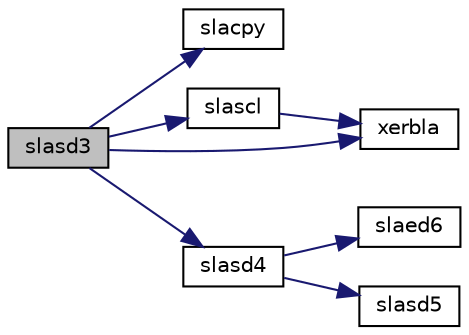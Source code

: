 digraph "slasd3"
{
 // LATEX_PDF_SIZE
  edge [fontname="Helvetica",fontsize="10",labelfontname="Helvetica",labelfontsize="10"];
  node [fontname="Helvetica",fontsize="10",shape=record];
  rankdir="LR";
  Node1 [label="slasd3",height=0.2,width=0.4,color="black", fillcolor="grey75", style="filled", fontcolor="black",tooltip="SLASD3 finds all square roots of the roots of the secular equation, as defined by the values in D and..."];
  Node1 -> Node2 [color="midnightblue",fontsize="10",style="solid",fontname="Helvetica"];
  Node2 [label="slacpy",height=0.2,width=0.4,color="black", fillcolor="white", style="filled",URL="$slacpy_8f.html#a7780c991533ce8dd1f2c22ae2d563f08",tooltip="SLACPY copies all or part of one two-dimensional array to another."];
  Node1 -> Node3 [color="midnightblue",fontsize="10",style="solid",fontname="Helvetica"];
  Node3 [label="slascl",height=0.2,width=0.4,color="black", fillcolor="white", style="filled",URL="$slascl_8f.html#a11e6ce67ce97ca5b0a3a7bc5645a09d9",tooltip="SLASCL multiplies a general rectangular matrix by a real scalar defined as cto/cfrom."];
  Node3 -> Node4 [color="midnightblue",fontsize="10",style="solid",fontname="Helvetica"];
  Node4 [label="xerbla",height=0.2,width=0.4,color="black", fillcolor="white", style="filled",URL="$xerbla_8f.html#a377ee61015baf8dea7770b3a404b1c07",tooltip="XERBLA"];
  Node1 -> Node5 [color="midnightblue",fontsize="10",style="solid",fontname="Helvetica"];
  Node5 [label="slasd4",height=0.2,width=0.4,color="black", fillcolor="white", style="filled",URL="$slasd4_8f.html#a6680aa4ad62702cd9a00d7530c8ab53a",tooltip="SLASD4 computes the square root of the i-th updated eigenvalue of a positive symmetric rank-one modif..."];
  Node5 -> Node6 [color="midnightblue",fontsize="10",style="solid",fontname="Helvetica"];
  Node6 [label="slaed6",height=0.2,width=0.4,color="black", fillcolor="white", style="filled",URL="$slaed6_8f.html#af5919aeb57bc9c8153d7ae9f0ecc3276",tooltip="SLAED6 used by SSTEDC. Computes one Newton step in solution of the secular equation."];
  Node5 -> Node7 [color="midnightblue",fontsize="10",style="solid",fontname="Helvetica"];
  Node7 [label="slasd5",height=0.2,width=0.4,color="black", fillcolor="white", style="filled",URL="$slasd5_8f.html#a19de62ad22e8492c93ac450198557d05",tooltip="SLASD5 computes the square root of the i-th eigenvalue of a positive symmetric rank-one modification ..."];
  Node1 -> Node4 [color="midnightblue",fontsize="10",style="solid",fontname="Helvetica"];
}
